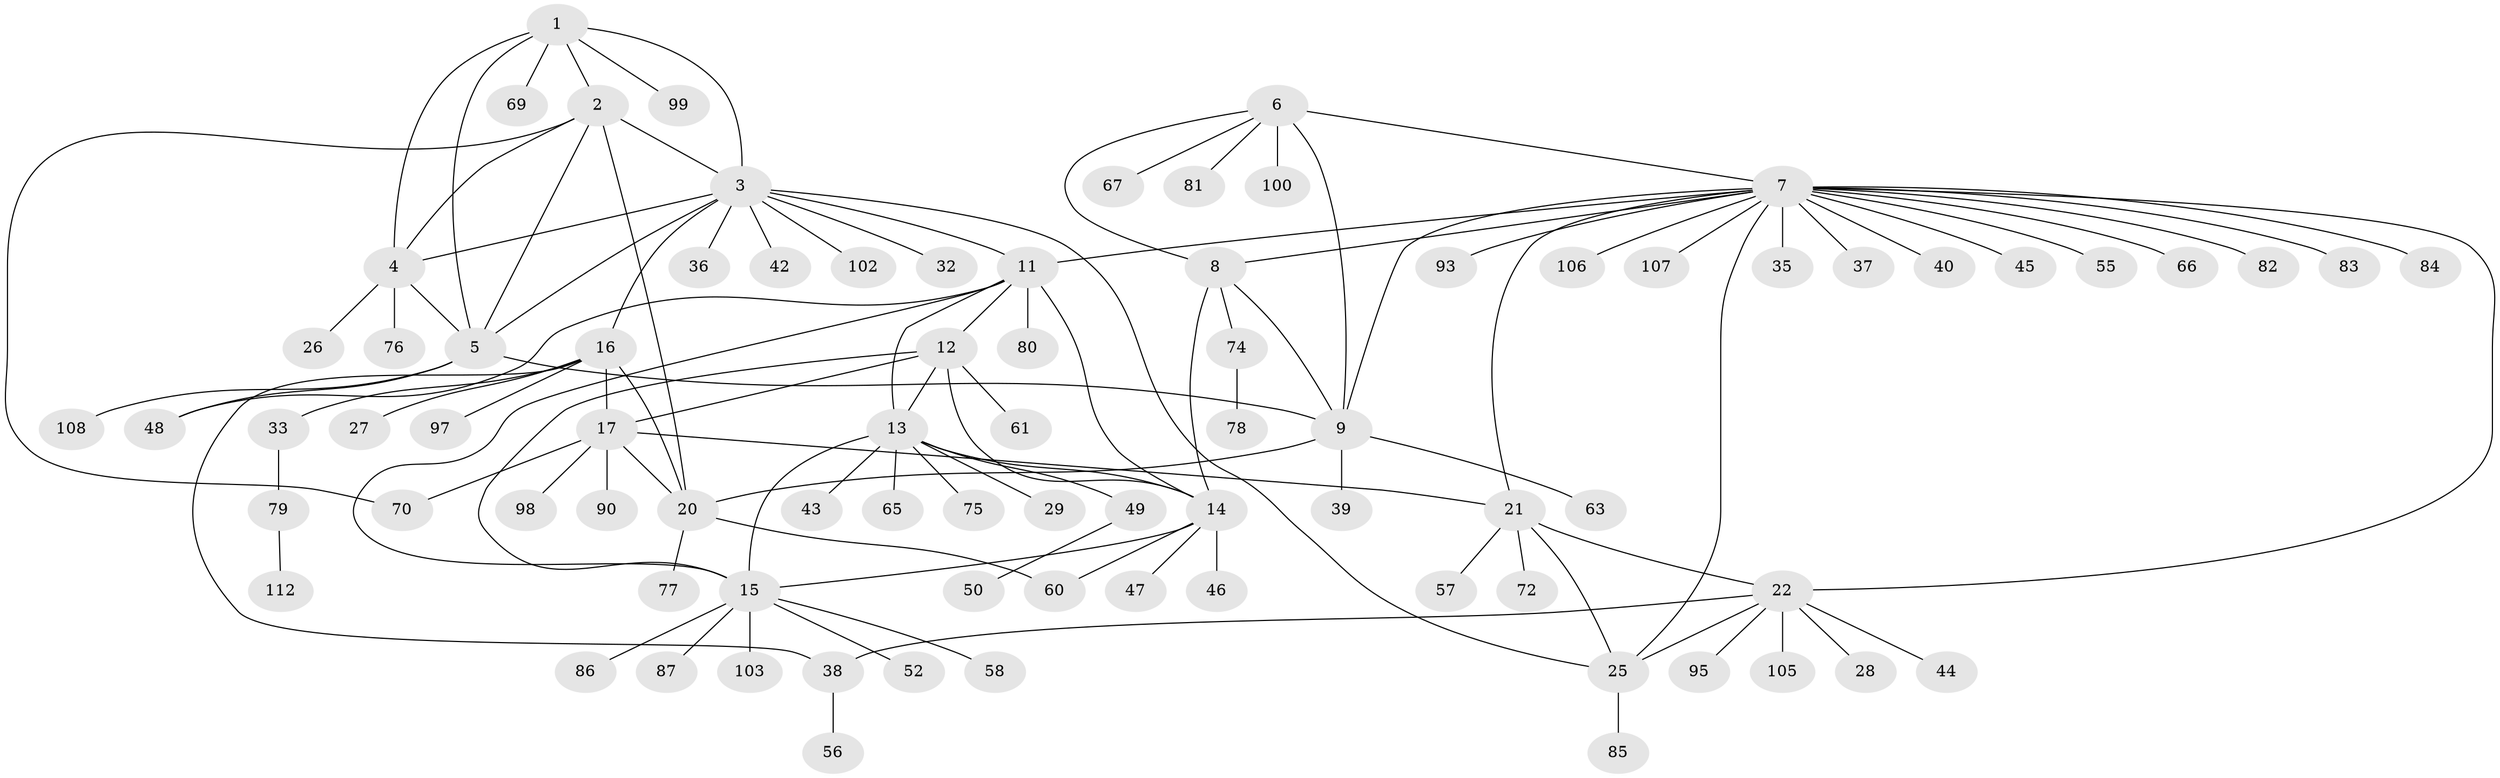 // original degree distribution, {6: 0.03571428571428571, 5: 0.026785714285714284, 12: 0.017857142857142856, 7: 0.03571428571428571, 8: 0.044642857142857144, 10: 0.017857142857142856, 9: 0.026785714285714284, 4: 0.017857142857142856, 11: 0.008928571428571428, 1: 0.5982142857142857, 3: 0.017857142857142856, 2: 0.15178571428571427}
// Generated by graph-tools (version 1.1) at 2025/11/02/27/25 16:11:32]
// undirected, 83 vertices, 112 edges
graph export_dot {
graph [start="1"]
  node [color=gray90,style=filled];
  1;
  2 [super="+68"];
  3 [super="+73"];
  4 [super="+31"];
  5 [super="+64"];
  6 [super="+10"];
  7 [super="+24"];
  8 [super="+71"];
  9 [super="+34"];
  11 [super="+101"];
  12;
  13 [super="+53"];
  14 [super="+41"];
  15 [super="+30"];
  16 [super="+18"];
  17 [super="+19"];
  20 [super="+51"];
  21 [super="+94"];
  22 [super="+23"];
  25 [super="+88"];
  26;
  27;
  28;
  29;
  32;
  33 [super="+91"];
  35 [super="+96"];
  36;
  37;
  38 [super="+54"];
  39;
  40;
  42 [super="+111"];
  43;
  44;
  45;
  46 [super="+59"];
  47;
  48;
  49;
  50;
  52 [super="+109"];
  55;
  56;
  57;
  58;
  60;
  61 [super="+62"];
  63;
  65;
  66;
  67;
  69;
  70 [super="+104"];
  72;
  74;
  75;
  76 [super="+89"];
  77;
  78;
  79;
  80;
  81;
  82;
  83;
  84;
  85;
  86 [super="+92"];
  87;
  90;
  93;
  95;
  97;
  98;
  99;
  100;
  102;
  103;
  105;
  106 [super="+110"];
  107;
  108;
  112;
  1 -- 2;
  1 -- 3;
  1 -- 4;
  1 -- 5;
  1 -- 69;
  1 -- 99;
  2 -- 3;
  2 -- 4;
  2 -- 5;
  2 -- 20;
  2 -- 70;
  3 -- 4;
  3 -- 5;
  3 -- 11;
  3 -- 25;
  3 -- 32;
  3 -- 36;
  3 -- 42;
  3 -- 102;
  3 -- 16;
  4 -- 5;
  4 -- 26;
  4 -- 76;
  5 -- 9;
  5 -- 48;
  5 -- 108;
  6 -- 7 [weight=2];
  6 -- 8 [weight=2];
  6 -- 9 [weight=2];
  6 -- 67;
  6 -- 81;
  6 -- 100;
  7 -- 8;
  7 -- 9;
  7 -- 35;
  7 -- 40;
  7 -- 45;
  7 -- 55;
  7 -- 83;
  7 -- 93;
  7 -- 107;
  7 -- 66;
  7 -- 37;
  7 -- 106;
  7 -- 11;
  7 -- 82;
  7 -- 84;
  7 -- 21;
  7 -- 22 [weight=2];
  7 -- 25;
  8 -- 9;
  8 -- 14;
  8 -- 74;
  9 -- 20;
  9 -- 63;
  9 -- 39;
  11 -- 12;
  11 -- 13;
  11 -- 14;
  11 -- 15;
  11 -- 80;
  11 -- 48;
  12 -- 13;
  12 -- 14;
  12 -- 15;
  12 -- 17;
  12 -- 61;
  13 -- 14;
  13 -- 15;
  13 -- 29;
  13 -- 43;
  13 -- 49;
  13 -- 65;
  13 -- 75;
  14 -- 15;
  14 -- 46;
  14 -- 47;
  14 -- 60;
  15 -- 52;
  15 -- 58;
  15 -- 86;
  15 -- 87;
  15 -- 103;
  16 -- 17 [weight=4];
  16 -- 20 [weight=2];
  16 -- 27;
  16 -- 33;
  16 -- 97;
  16 -- 38;
  17 -- 20 [weight=2];
  17 -- 70;
  17 -- 98;
  17 -- 21;
  17 -- 90;
  20 -- 60;
  20 -- 77;
  21 -- 22 [weight=2];
  21 -- 25;
  21 -- 57;
  21 -- 72;
  22 -- 25 [weight=2];
  22 -- 38;
  22 -- 105;
  22 -- 44;
  22 -- 28;
  22 -- 95;
  25 -- 85;
  33 -- 79;
  38 -- 56;
  49 -- 50;
  74 -- 78;
  79 -- 112;
}
